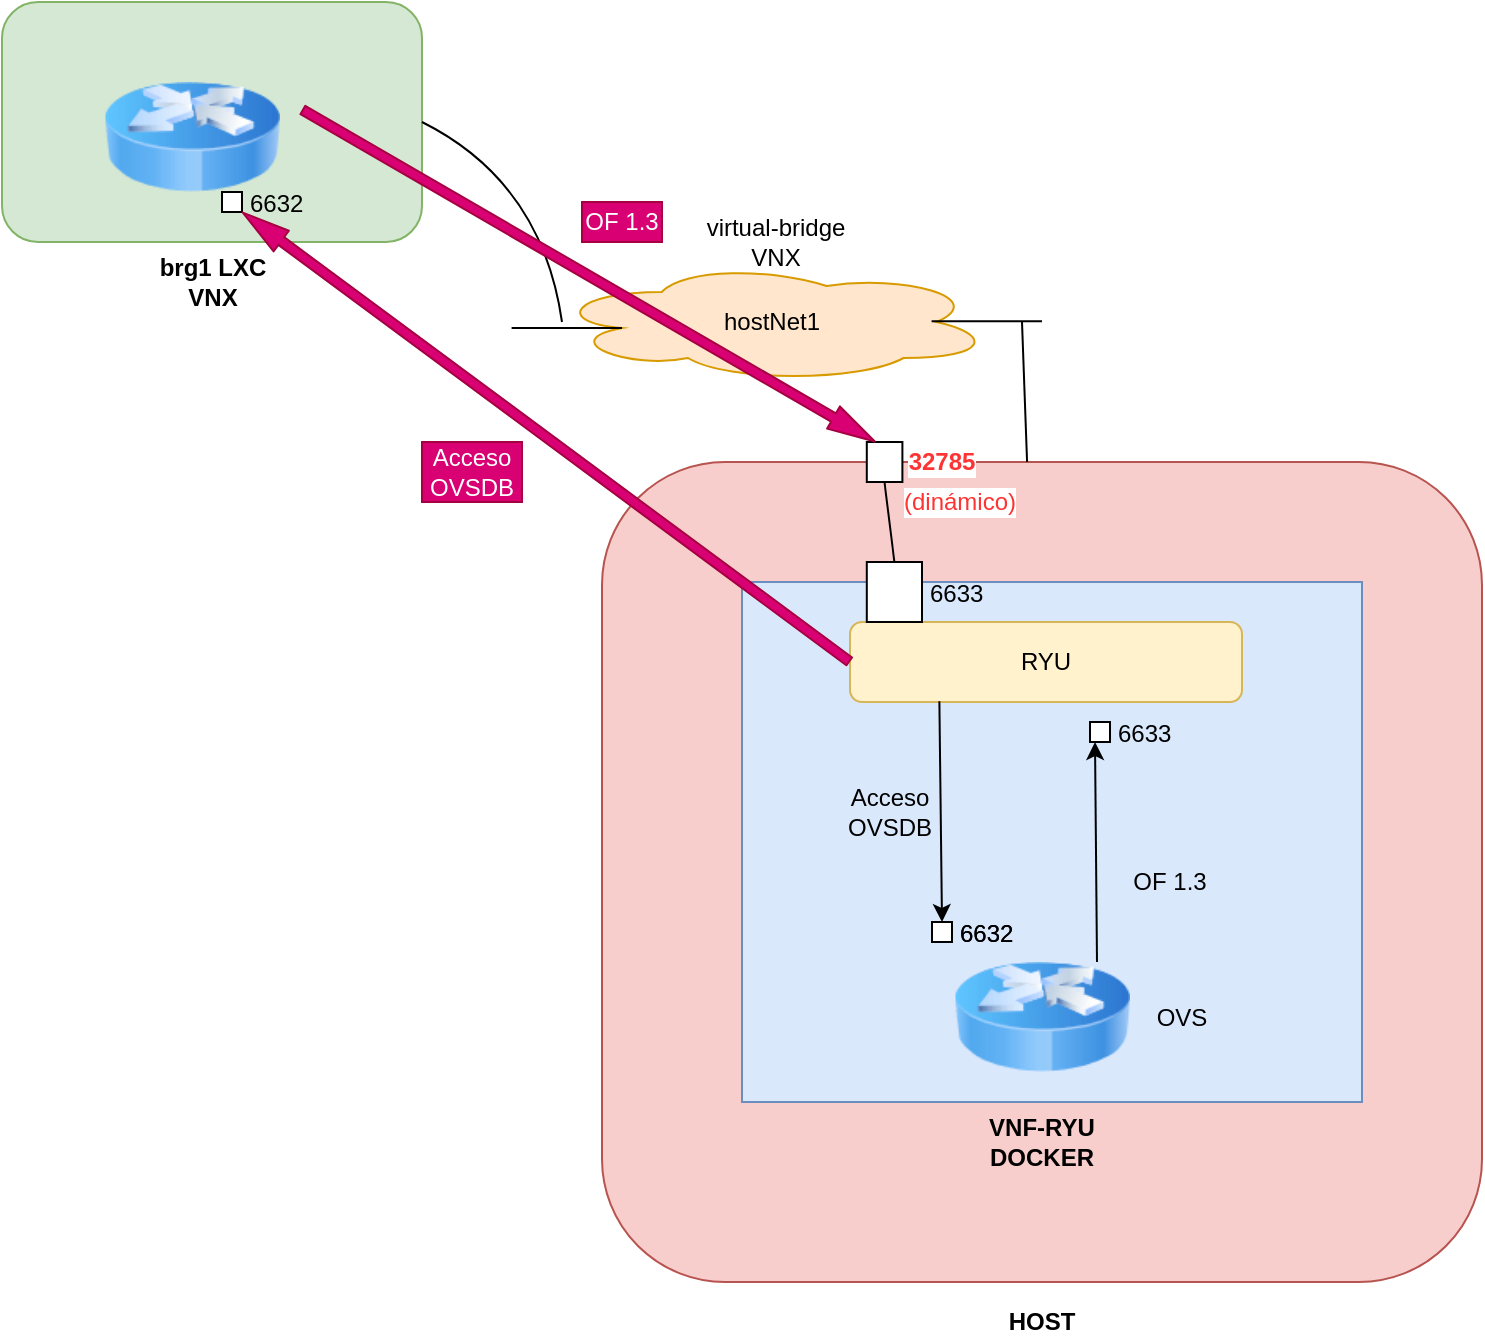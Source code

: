 <mxfile version="13.9.9" type="device"><diagram id="Mek9XDeIte971bkETX-X" name="Página-1"><mxGraphModel dx="1808" dy="1736" grid="1" gridSize="10" guides="1" tooltips="1" connect="1" arrows="1" fold="1" page="1" pageScale="1" pageWidth="827" pageHeight="1169" math="0" shadow="0"><root><mxCell id="0"/><mxCell id="1" parent="0"/><mxCell id="jTktuo863tIq6c0hG7Gn-1" value="" style="rounded=1;whiteSpace=wrap;html=1;fillColor=#f8cecc;strokeColor=#b85450;" vertex="1" parent="1"><mxGeometry x="210" y="220" width="440" height="410" as="geometry"/></mxCell><mxCell id="jTktuo863tIq6c0hG7Gn-2" value="HOST" style="text;html=1;strokeColor=none;fillColor=none;align=center;verticalAlign=middle;whiteSpace=wrap;rounded=0;fontStyle=1" vertex="1" parent="1"><mxGeometry x="410" y="640" width="40" height="20" as="geometry"/></mxCell><mxCell id="jTktuo863tIq6c0hG7Gn-4" value="" style="rounded=0;whiteSpace=wrap;html=1;fillColor=#dae8fc;strokeColor=#6c8ebf;" vertex="1" parent="1"><mxGeometry x="280" y="280" width="310" height="260" as="geometry"/></mxCell><mxCell id="jTktuo863tIq6c0hG7Gn-5" value="RYU" style="rounded=1;whiteSpace=wrap;html=1;fillColor=#fff2cc;strokeColor=#d6b656;" vertex="1" parent="1"><mxGeometry x="334" y="300" width="196" height="40" as="geometry"/></mxCell><mxCell id="jTktuo863tIq6c0hG7Gn-6" value="" style="image;html=1;image=img/lib/clip_art/networking/Router_Icon_128x128.png" vertex="1" parent="1"><mxGeometry x="375" y="470" width="110" height="55" as="geometry"/></mxCell><mxCell id="jTktuo863tIq6c0hG7Gn-7" value="6632" style="fontStyle=0;labelPosition=right;verticalLabelPosition=middle;align=left;verticalAlign=middle;spacingLeft=2;" vertex="1" parent="1"><mxGeometry x="375" y="450" width="10" height="10" as="geometry"/></mxCell><mxCell id="jTktuo863tIq6c0hG7Gn-8" value="6633" style="fontStyle=0;labelPosition=right;verticalLabelPosition=middle;align=left;verticalAlign=middle;spacingLeft=2;" vertex="1" parent="1"><mxGeometry x="454" y="350" width="10" height="10" as="geometry"/></mxCell><mxCell id="jTktuo863tIq6c0hG7Gn-9" value="" style="endArrow=classic;html=1;exitX=0.75;exitY=0;exitDx=0;exitDy=0;entryX=0.25;entryY=1;entryDx=0;entryDy=0;" edge="1" parent="1" source="jTktuo863tIq6c0hG7Gn-6" target="jTktuo863tIq6c0hG7Gn-8"><mxGeometry width="50" height="50" relative="1" as="geometry"><mxPoint x="610" y="450" as="sourcePoint"/><mxPoint x="660" y="400" as="targetPoint"/></mxGeometry></mxCell><mxCell id="jTktuo863tIq6c0hG7Gn-11" value="" style="endArrow=classic;html=1;exitX=0.228;exitY=0.992;exitDx=0;exitDy=0;entryX=0.5;entryY=0;entryDx=0;entryDy=0;exitPerimeter=0;" edge="1" parent="1" source="jTktuo863tIq6c0hG7Gn-5" target="jTktuo863tIq6c0hG7Gn-7"><mxGeometry width="50" height="50" relative="1" as="geometry"><mxPoint x="610" y="450" as="sourcePoint"/><mxPoint x="660" y="400" as="targetPoint"/></mxGeometry></mxCell><mxCell id="jTktuo863tIq6c0hG7Gn-12" value="Acceso&lt;br&gt;OVSDB" style="text;html=1;strokeColor=none;fillColor=none;align=center;verticalAlign=middle;whiteSpace=wrap;rounded=0;" vertex="1" parent="1"><mxGeometry x="334" y="385" width="40" height="20" as="geometry"/></mxCell><mxCell id="jTktuo863tIq6c0hG7Gn-13" value="VNF-RYU&lt;br&gt;DOCKER" style="text;html=1;align=center;verticalAlign=middle;whiteSpace=wrap;rounded=0;fontStyle=1" vertex="1" parent="1"><mxGeometry x="395" y="550" width="70" height="20" as="geometry"/></mxCell><mxCell id="jTktuo863tIq6c0hG7Gn-14" value="" style="rounded=1;whiteSpace=wrap;html=1;strokeColor=#82b366;fillColor=#d5e8d4;" vertex="1" parent="1"><mxGeometry x="-90" y="-10" width="210" height="120" as="geometry"/></mxCell><mxCell id="jTktuo863tIq6c0hG7Gn-15" value="brg1 LXC&lt;br&gt;VNX" style="text;html=1;strokeColor=none;fillColor=none;align=center;verticalAlign=middle;whiteSpace=wrap;rounded=0;fontStyle=1" vertex="1" parent="1"><mxGeometry x="-22.5" y="120" width="75" height="20" as="geometry"/></mxCell><mxCell id="jTktuo863tIq6c0hG7Gn-16" value="" style="curved=1;endArrow=none;html=1;exitX=1;exitY=0.5;exitDx=0;exitDy=0;endFill=0;" edge="1" parent="1" source="jTktuo863tIq6c0hG7Gn-14"><mxGeometry width="50" height="50" relative="1" as="geometry"><mxPoint x="375" y="70" as="sourcePoint"/><mxPoint x="190" y="150" as="targetPoint"/><Array as="points"><mxPoint x="180" y="80"/></Array></mxGeometry></mxCell><mxCell id="jTktuo863tIq6c0hG7Gn-20" value="" style="group" vertex="1" connectable="0" parent="1"><mxGeometry x="164.8" y="120" width="265.2" height="60" as="geometry"/></mxCell><mxCell id="jTktuo863tIq6c0hG7Gn-17" value="hostNet1" style="ellipse;shape=cloud;whiteSpace=wrap;html=1;strokeColor=#d79b00;fillColor=#ffe6cc;" vertex="1" parent="jTktuo863tIq6c0hG7Gn-20"><mxGeometry x="20" width="220" height="60" as="geometry"/></mxCell><mxCell id="jTktuo863tIq6c0hG7Gn-18" value="" style="endArrow=none;html=1;entryX=0.16;entryY=0.55;entryDx=0;entryDy=0;entryPerimeter=0;" edge="1" parent="jTktuo863tIq6c0hG7Gn-20" target="jTktuo863tIq6c0hG7Gn-17"><mxGeometry width="50" height="50" relative="1" as="geometry"><mxPoint y="33" as="sourcePoint"/><mxPoint x="210" y="140" as="targetPoint"/></mxGeometry></mxCell><mxCell id="jTktuo863tIq6c0hG7Gn-19" value="" style="endArrow=none;html=1;entryX=0.16;entryY=0.55;entryDx=0;entryDy=0;entryPerimeter=0;" edge="1" parent="jTktuo863tIq6c0hG7Gn-20"><mxGeometry width="50" height="50" relative="1" as="geometry"><mxPoint x="210" y="29.58" as="sourcePoint"/><mxPoint x="265.2" y="29.58" as="targetPoint"/></mxGeometry></mxCell><mxCell id="jTktuo863tIq6c0hG7Gn-21" value="" style="endArrow=none;html=1;" edge="1" parent="1" source="jTktuo863tIq6c0hG7Gn-1"><mxGeometry width="50" height="50" relative="1" as="geometry"><mxPoint x="370" y="230" as="sourcePoint"/><mxPoint x="420" y="150" as="targetPoint"/></mxGeometry></mxCell><mxCell id="jTktuo863tIq6c0hG7Gn-22" value="virtual-bridge&lt;br&gt;VNX" style="text;html=1;strokeColor=none;fillColor=none;align=center;verticalAlign=middle;whiteSpace=wrap;rounded=0;" vertex="1" parent="1"><mxGeometry x="252.4" y="100" width="90" height="20" as="geometry"/></mxCell><mxCell id="jTktuo863tIq6c0hG7Gn-23" value="OVS" style="text;html=1;strokeColor=none;fillColor=none;align=center;verticalAlign=middle;whiteSpace=wrap;rounded=0;" vertex="1" parent="1"><mxGeometry x="480" y="487.5" width="40" height="20" as="geometry"/></mxCell><mxCell id="jTktuo863tIq6c0hG7Gn-24" value="" style="image;html=1;image=img/lib/clip_art/networking/Router_Icon_128x128.png" vertex="1" parent="1"><mxGeometry x="-50" y="30" width="110" height="55" as="geometry"/></mxCell><mxCell id="jTktuo863tIq6c0hG7Gn-26" value="6633" style="fontStyle=0;labelPosition=right;verticalLabelPosition=middle;align=left;verticalAlign=middle;spacingLeft=2;" vertex="1" parent="1"><mxGeometry x="342.4" y="270" width="27.6" height="30" as="geometry"/></mxCell><mxCell id="jTktuo863tIq6c0hG7Gn-27" value="6632" style="fontStyle=0;labelPosition=right;verticalLabelPosition=middle;align=left;verticalAlign=middle;spacingLeft=2;" vertex="1" parent="1"><mxGeometry x="375" y="450" width="10" height="10" as="geometry"/></mxCell><mxCell id="jTktuo863tIq6c0hG7Gn-28" value="6632" style="fontStyle=0;labelPosition=right;verticalLabelPosition=middle;align=left;verticalAlign=middle;spacingLeft=2;" vertex="1" parent="1"><mxGeometry x="20" y="85" width="10" height="10" as="geometry"/></mxCell><mxCell id="jTktuo863tIq6c0hG7Gn-29" value="" style="endArrow=none;html=1;exitX=0.5;exitY=0;exitDx=0;exitDy=0;entryX=0.427;entryY=0.5;entryDx=0;entryDy=0;entryPerimeter=0;" edge="1" parent="1" source="jTktuo863tIq6c0hG7Gn-26" target="jTktuo863tIq6c0hG7Gn-30"><mxGeometry width="50" height="50" relative="1" as="geometry"><mxPoint x="110" y="170" as="sourcePoint"/><mxPoint x="60" y="190" as="targetPoint"/></mxGeometry></mxCell><mxCell id="jTktuo863tIq6c0hG7Gn-30" value="" style="fontStyle=0;labelPosition=right;verticalLabelPosition=middle;align=left;verticalAlign=middle;spacingLeft=2;fontColor=#FF3333;" vertex="1" parent="1"><mxGeometry x="342.4" y="210" width="17.8" height="20" as="geometry"/></mxCell><mxCell id="jTktuo863tIq6c0hG7Gn-31" value="&lt;b&gt;32785&lt;/b&gt;" style="text;html=1;strokeColor=none;fillColor=none;align=center;verticalAlign=middle;whiteSpace=wrap;rounded=0;fontColor=#FF3333;labelBorderColor=none;labelBackgroundColor=#ffffff;" vertex="1" parent="1"><mxGeometry x="360" y="210" width="40" height="20" as="geometry"/></mxCell><mxCell id="jTktuo863tIq6c0hG7Gn-32" value="" style="shape=flexArrow;endArrow=classic;html=1;fontColor=#FF3333;width=4.828;endSize=7.634;endWidth=7.015;exitX=1;exitY=0.25;exitDx=0;exitDy=0;entryX=0.25;entryY=0;entryDx=0;entryDy=0;fillColor=#d80073;strokeColor=#A50040;" edge="1" parent="1" source="jTktuo863tIq6c0hG7Gn-24" target="jTktuo863tIq6c0hG7Gn-30"><mxGeometry width="50" height="50" relative="1" as="geometry"><mxPoint x="110" y="170" as="sourcePoint"/><mxPoint x="160" y="120" as="targetPoint"/></mxGeometry></mxCell><mxCell id="jTktuo863tIq6c0hG7Gn-34" value="" style="shape=flexArrow;endArrow=classic;html=1;fontColor=#FF3333;width=4.828;endSize=7.634;endWidth=7.015;exitX=0;exitY=0.5;exitDx=0;exitDy=0;entryX=0.25;entryY=0;entryDx=0;entryDy=0;fillColor=#d80073;strokeColor=#A50040;" edge="1" parent="1" source="jTktuo863tIq6c0hG7Gn-5"><mxGeometry width="50" height="50" relative="1" as="geometry"><mxPoint x="316.85" y="261.25" as="sourcePoint"/><mxPoint x="30" y="95" as="targetPoint"/></mxGeometry></mxCell><mxCell id="jTktuo863tIq6c0hG7Gn-35" value="OF 1.3" style="text;html=1;strokeColor=none;fillColor=none;align=center;verticalAlign=middle;whiteSpace=wrap;rounded=0;" vertex="1" parent="1"><mxGeometry x="474" y="420" width="40" height="20" as="geometry"/></mxCell><mxCell id="jTktuo863tIq6c0hG7Gn-10" value="OF 1.3" style="text;html=1;strokeColor=#A50040;fillColor=#d80073;align=center;verticalAlign=middle;whiteSpace=wrap;rounded=0;fontColor=#ffffff;" vertex="1" parent="1"><mxGeometry x="200" y="90" width="40" height="20" as="geometry"/></mxCell><mxCell id="jTktuo863tIq6c0hG7Gn-37" value="Acceso&lt;br&gt;OVSDB" style="text;html=1;strokeColor=#A50040;fillColor=#d80073;align=center;verticalAlign=middle;whiteSpace=wrap;rounded=0;fontColor=#ffffff;" vertex="1" parent="1"><mxGeometry x="120" y="210" width="50" height="30" as="geometry"/></mxCell><mxCell id="jTktuo863tIq6c0hG7Gn-38" value="(dinámico)" style="text;html=1;strokeColor=none;fillColor=none;align=center;verticalAlign=middle;whiteSpace=wrap;rounded=0;labelBackgroundColor=#ffffff;fontColor=#FF3333;" vertex="1" parent="1"><mxGeometry x="364" y="230" width="50" height="20" as="geometry"/></mxCell></root></mxGraphModel></diagram></mxfile>